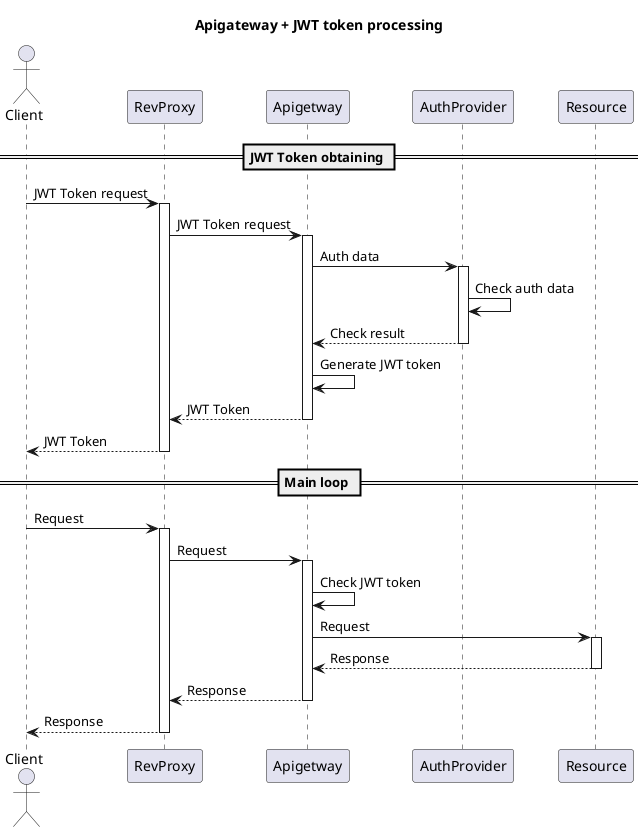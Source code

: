 @startuml Apigateway

title Apigateway + JWT token processing

actor Client

== JWT Token obtaining ==

Client -> RevProxy: JWT Token request
activate RevProxy
RevProxy -> Apigetway: JWT Token request
activate Apigetway
Apigetway -> AuthProvider: Auth data
activate AuthProvider
AuthProvider -> AuthProvider: Check auth data
AuthProvider --> Apigetway: Check result
deactivate AuthProvider
Apigetway -> Apigetway: Generate JWT token
Apigetway --> RevProxy: JWT Token
deactivate Apigetway
RevProxy --> Client: JWT Token
deactivate RevProxy


== Main loop ==

Client -> RevProxy: Request
activate RevProxy
RevProxy -> Apigetway: Request
activate Apigetway
Apigetway -> Apigetway: Check JWT token
Apigetway -> Resource: Request
activate Resource
Resource --> Apigetway: Response
deactivate Resource
Apigetway --> RevProxy: Response
deactivate Apigetway
RevProxy --> Client: Response
deactivate RevProxy

@enduml
